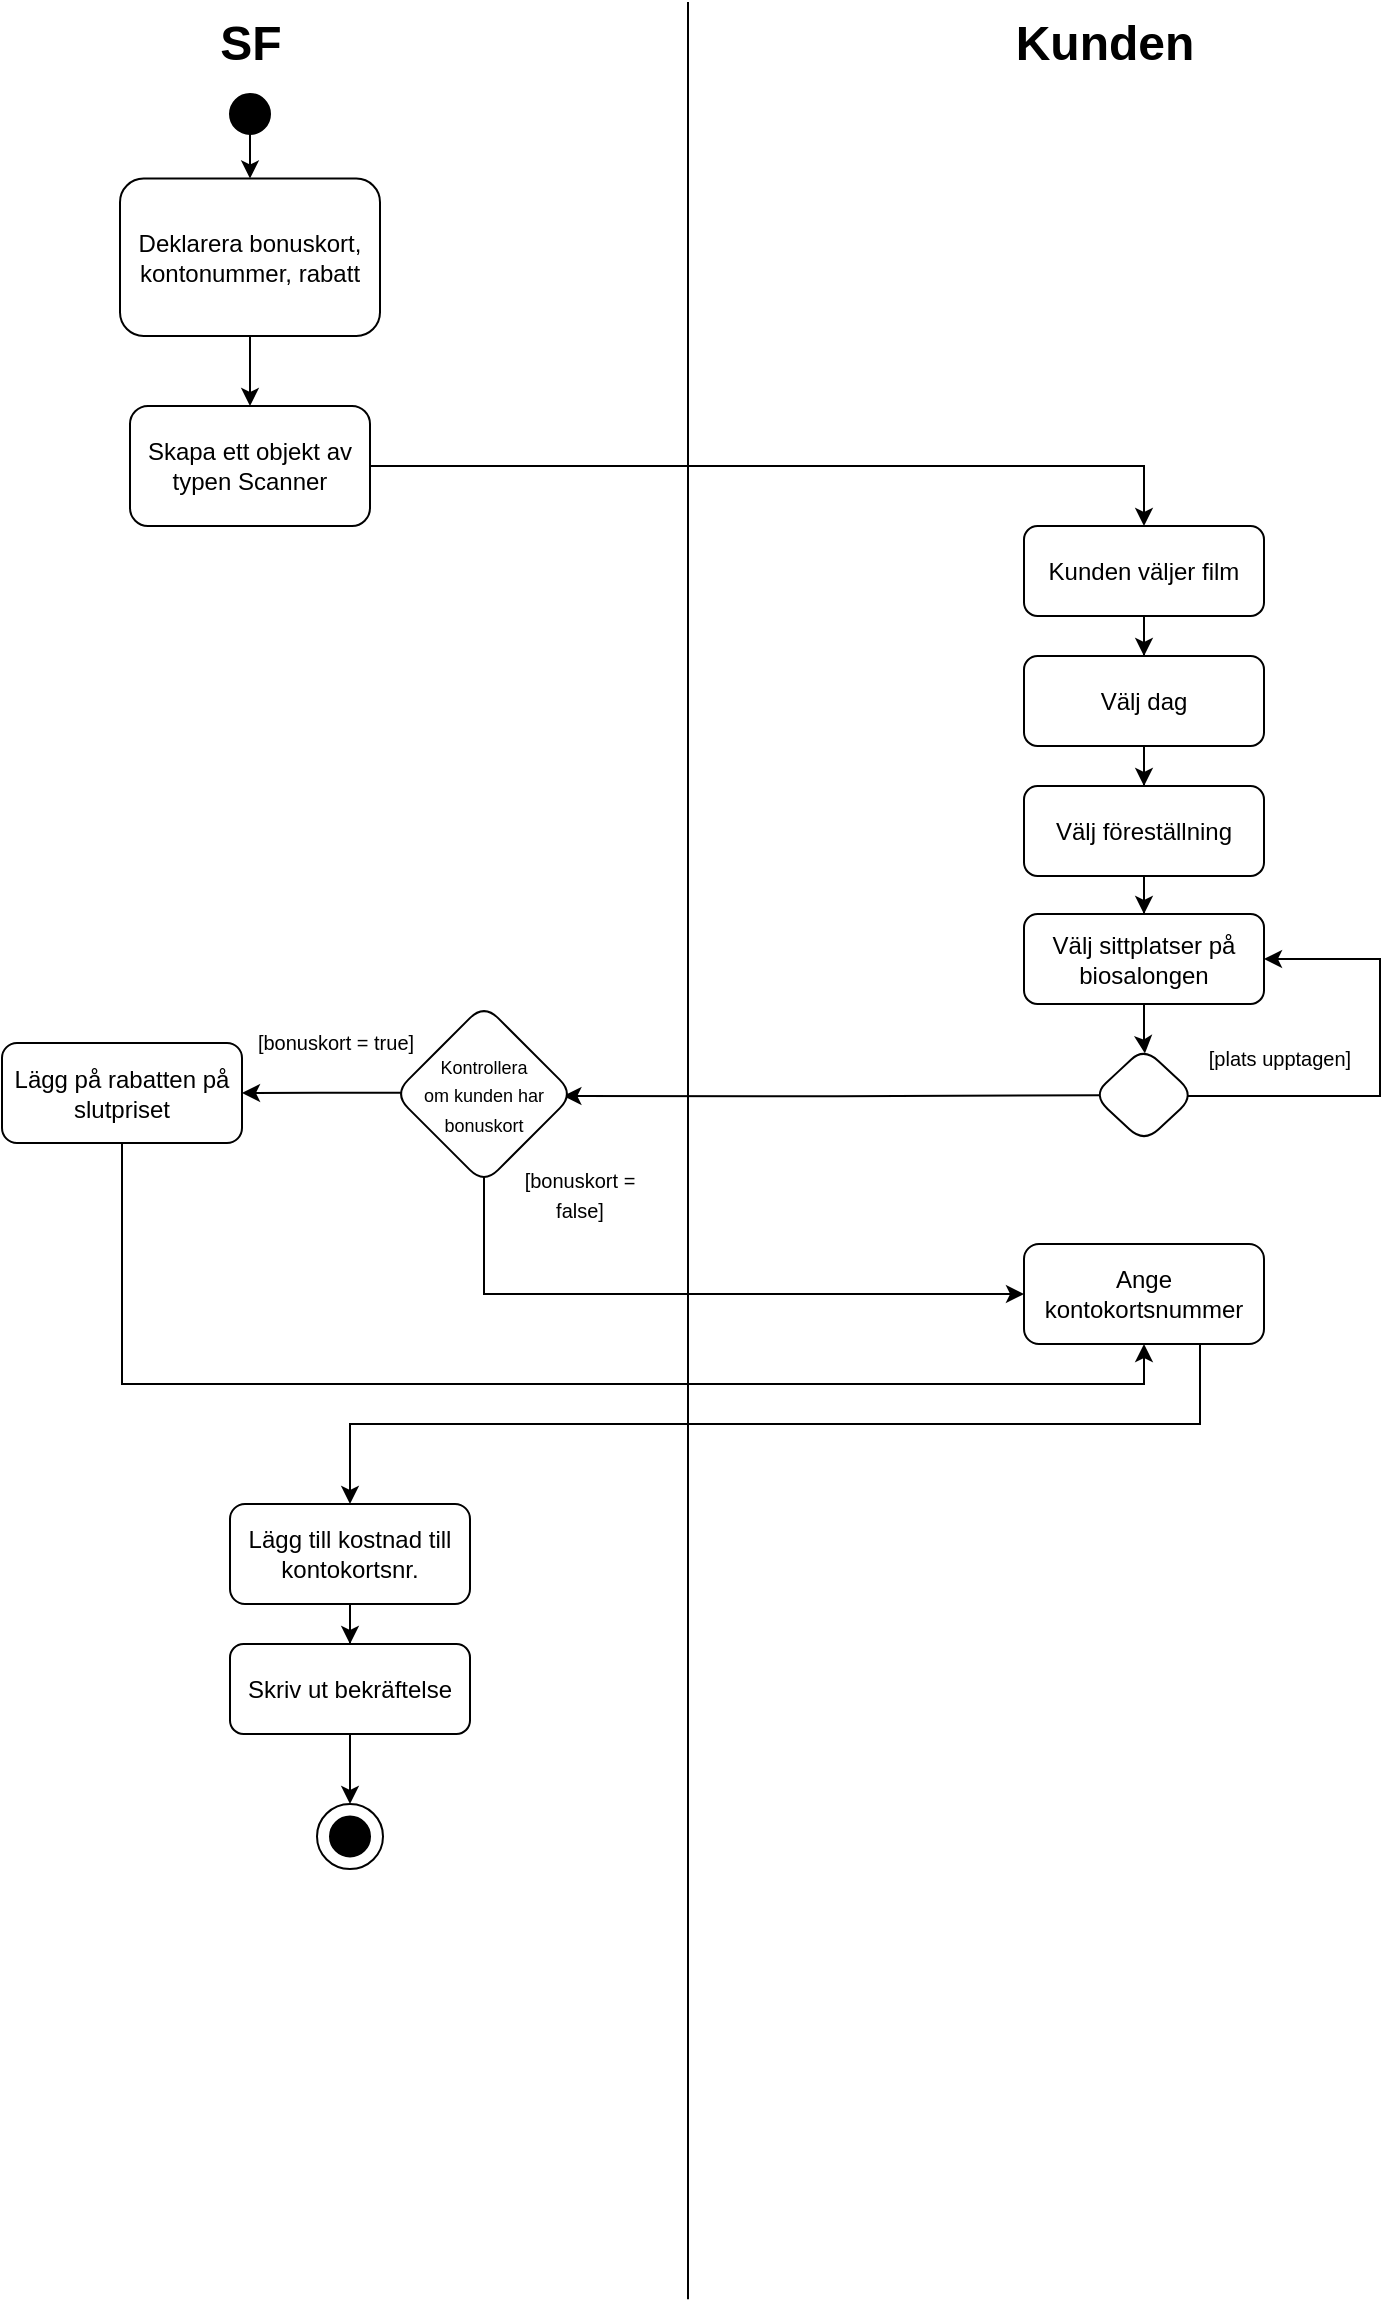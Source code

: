 <mxfile version="24.7.12">
  <diagram name="Sida-1" id="82awPTNViQVr0rAd1bzf">
    <mxGraphModel dx="1706" dy="924" grid="1" gridSize="10" guides="1" tooltips="1" connect="1" arrows="1" fold="1" page="1" pageScale="1" pageWidth="827" pageHeight="1169" math="0" shadow="0">
      <root>
        <mxCell id="0" />
        <mxCell id="1" parent="0" />
        <mxCell id="8NC1WQgO3h0OV6-Bim1F-6" value="" style="edgeStyle=orthogonalEdgeStyle;rounded=0;orthogonalLoop=1;jettySize=auto;html=1;" edge="1" parent="1" source="W77Re-WcuIGh2rQA4MoI-1" target="W77Re-WcuIGh2rQA4MoI-19">
          <mxGeometry relative="1" as="geometry" />
        </mxCell>
        <mxCell id="W77Re-WcuIGh2rQA4MoI-1" value="" style="ellipse;whiteSpace=wrap;html=1;aspect=fixed;fillColor=#000000;" parent="1" vertex="1">
          <mxGeometry x="185" y="65" width="20" height="20" as="geometry" />
        </mxCell>
        <mxCell id="8NC1WQgO3h0OV6-Bim1F-15" style="edgeStyle=orthogonalEdgeStyle;rounded=0;orthogonalLoop=1;jettySize=auto;html=1;" edge="1" parent="1" source="W77Re-WcuIGh2rQA4MoI-2" target="W77Re-WcuIGh2rQA4MoI-5">
          <mxGeometry relative="1" as="geometry" />
        </mxCell>
        <mxCell id="W77Re-WcuIGh2rQA4MoI-2" value="Kunden väljer film" style="rounded=1;whiteSpace=wrap;html=1;fillColor=#FFFFFF;" parent="1" vertex="1">
          <mxGeometry x="582" y="281" width="120" height="45" as="geometry" />
        </mxCell>
        <mxCell id="8NC1WQgO3h0OV6-Bim1F-16" style="edgeStyle=orthogonalEdgeStyle;rounded=0;orthogonalLoop=1;jettySize=auto;html=1;" edge="1" parent="1" source="W77Re-WcuIGh2rQA4MoI-5" target="W77Re-WcuIGh2rQA4MoI-7">
          <mxGeometry relative="1" as="geometry" />
        </mxCell>
        <mxCell id="W77Re-WcuIGh2rQA4MoI-5" value="Välj dag" style="whiteSpace=wrap;html=1;fillColor=#FFFFFF;rounded=1;" parent="1" vertex="1">
          <mxGeometry x="582" y="346" width="120" height="45" as="geometry" />
        </mxCell>
        <mxCell id="W77Re-WcuIGh2rQA4MoI-10" value="" style="edgeStyle=orthogonalEdgeStyle;rounded=0;orthogonalLoop=1;jettySize=auto;html=1;" parent="1" source="W77Re-WcuIGh2rQA4MoI-7" target="W77Re-WcuIGh2rQA4MoI-9" edge="1">
          <mxGeometry relative="1" as="geometry" />
        </mxCell>
        <mxCell id="W77Re-WcuIGh2rQA4MoI-7" value="Välj föreställning" style="whiteSpace=wrap;html=1;fillColor=#FFFFFF;rounded=1;" parent="1" vertex="1">
          <mxGeometry x="582" y="411" width="120" height="45" as="geometry" />
        </mxCell>
        <mxCell id="8NC1WQgO3h0OV6-Bim1F-17" value="" style="edgeStyle=orthogonalEdgeStyle;rounded=0;orthogonalLoop=1;jettySize=auto;html=1;entryX=0.509;entryY=0.062;entryDx=0;entryDy=0;entryPerimeter=0;" edge="1" parent="1" source="W77Re-WcuIGh2rQA4MoI-9" target="W77Re-WcuIGh2rQA4MoI-11">
          <mxGeometry relative="1" as="geometry">
            <Array as="points">
              <mxPoint x="642" y="540" />
              <mxPoint x="642" y="540" />
            </Array>
          </mxGeometry>
        </mxCell>
        <mxCell id="W77Re-WcuIGh2rQA4MoI-9" value="Välj sittplatser på biosalongen" style="whiteSpace=wrap;html=1;fillColor=#FFFFFF;rounded=1;" parent="1" vertex="1">
          <mxGeometry x="582" y="475" width="120" height="45" as="geometry" />
        </mxCell>
        <mxCell id="8NC1WQgO3h0OV6-Bim1F-18" style="edgeStyle=orthogonalEdgeStyle;rounded=0;orthogonalLoop=1;jettySize=auto;html=1;exitX=1;exitY=1;exitDx=0;exitDy=0;entryX=1;entryY=0.5;entryDx=0;entryDy=0;" edge="1" parent="1" source="W77Re-WcuIGh2rQA4MoI-11" target="W77Re-WcuIGh2rQA4MoI-9">
          <mxGeometry relative="1" as="geometry">
            <mxPoint x="760" y="500" as="targetPoint" />
            <Array as="points">
              <mxPoint x="655" y="566" />
              <mxPoint x="760" y="566" />
              <mxPoint x="760" y="498" />
            </Array>
          </mxGeometry>
        </mxCell>
        <mxCell id="8NC1WQgO3h0OV6-Bim1F-20" style="edgeStyle=orthogonalEdgeStyle;rounded=0;orthogonalLoop=1;jettySize=auto;html=1;exitX=0;exitY=0.5;exitDx=0;exitDy=0;entryX=0.941;entryY=0.511;entryDx=0;entryDy=0;entryPerimeter=0;" edge="1" parent="1" target="W77Re-WcuIGh2rQA4MoI-17">
          <mxGeometry relative="1" as="geometry">
            <mxPoint x="620.5" y="565.625" as="sourcePoint" />
            <mxPoint x="384" y="565" as="targetPoint" />
          </mxGeometry>
        </mxCell>
        <mxCell id="W77Re-WcuIGh2rQA4MoI-11" value="" style="rhombus;whiteSpace=wrap;html=1;fillColor=#FFFFFF;rounded=1;" parent="1" vertex="1">
          <mxGeometry x="616.5" y="541.75" width="51" height="47.75" as="geometry" />
        </mxCell>
        <mxCell id="W77Re-WcuIGh2rQA4MoI-14" value="&lt;font style=&quot;font-size: 10px;&quot;&gt;[plats upptagen]&lt;/font&gt;" style="text;html=1;align=center;verticalAlign=middle;whiteSpace=wrap;rounded=0;" parent="1" vertex="1">
          <mxGeometry x="660" y="532.25" width="100" height="30" as="geometry" />
        </mxCell>
        <mxCell id="8NC1WQgO3h0OV6-Bim1F-21" style="edgeStyle=orthogonalEdgeStyle;rounded=0;orthogonalLoop=1;jettySize=auto;html=1;exitX=0.071;exitY=0.493;exitDx=0;exitDy=0;entryX=1;entryY=0.5;entryDx=0;entryDy=0;exitPerimeter=0;" edge="1" parent="1" source="W77Re-WcuIGh2rQA4MoI-17" target="W77Re-WcuIGh2rQA4MoI-23">
          <mxGeometry relative="1" as="geometry">
            <mxPoint x="261" y="564.75" as="sourcePoint" />
            <mxPoint x="201" y="564.25" as="targetPoint" />
          </mxGeometry>
        </mxCell>
        <mxCell id="8NC1WQgO3h0OV6-Bim1F-25" value="" style="edgeStyle=orthogonalEdgeStyle;rounded=0;orthogonalLoop=1;jettySize=auto;html=1;exitX=0.5;exitY=0.889;exitDx=0;exitDy=0;exitPerimeter=0;" edge="1" parent="1" source="W77Re-WcuIGh2rQA4MoI-17" target="W77Re-WcuIGh2rQA4MoI-25">
          <mxGeometry relative="1" as="geometry">
            <Array as="points">
              <mxPoint x="312" y="640" />
              <mxPoint x="312" y="640" />
            </Array>
          </mxGeometry>
        </mxCell>
        <mxCell id="W77Re-WcuIGh2rQA4MoI-17" value="&lt;font style=&quot;font-size: 9px;&quot;&gt;Kontrollera&lt;/font&gt;&lt;div&gt;&lt;font style=&quot;font-size: 9px;&quot;&gt;om kunden har bonuskort&lt;/font&gt;&lt;/div&gt;" style="rhombus;whiteSpace=wrap;html=1;fillColor=#FFFFFF;rounded=1;" parent="1" vertex="1">
          <mxGeometry x="267" y="520" width="90" height="90" as="geometry" />
        </mxCell>
        <mxCell id="8NC1WQgO3h0OV6-Bim1F-9" value="" style="edgeStyle=orthogonalEdgeStyle;rounded=0;orthogonalLoop=1;jettySize=auto;html=1;" edge="1" parent="1" source="W77Re-WcuIGh2rQA4MoI-19" target="W77Re-WcuIGh2rQA4MoI-39">
          <mxGeometry relative="1" as="geometry" />
        </mxCell>
        <mxCell id="W77Re-WcuIGh2rQA4MoI-19" value="Deklarera bonuskort, kontonummer, rabatt" style="rounded=1;whiteSpace=wrap;html=1;" parent="1" vertex="1">
          <mxGeometry x="130" y="107.25" width="130" height="78.75" as="geometry" />
        </mxCell>
        <mxCell id="8NC1WQgO3h0OV6-Bim1F-29" style="edgeStyle=orthogonalEdgeStyle;rounded=0;orthogonalLoop=1;jettySize=auto;html=1;exitX=0.5;exitY=1;exitDx=0;exitDy=0;entryX=0.5;entryY=1;entryDx=0;entryDy=0;" edge="1" parent="1" source="W77Re-WcuIGh2rQA4MoI-23" target="W77Re-WcuIGh2rQA4MoI-25">
          <mxGeometry relative="1" as="geometry" />
        </mxCell>
        <mxCell id="W77Re-WcuIGh2rQA4MoI-23" value="Lägg på rabatten på slutpriset" style="whiteSpace=wrap;html=1;fillColor=#FFFFFF;rounded=1;" parent="1" vertex="1">
          <mxGeometry x="71" y="539.5" width="120" height="50" as="geometry" />
        </mxCell>
        <mxCell id="8NC1WQgO3h0OV6-Bim1F-26" style="edgeStyle=orthogonalEdgeStyle;rounded=0;orthogonalLoop=1;jettySize=auto;html=1;exitX=0.5;exitY=1;exitDx=0;exitDy=0;entryX=0.5;entryY=0;entryDx=0;entryDy=0;" edge="1" parent="1" source="W77Re-WcuIGh2rQA4MoI-25" target="W77Re-WcuIGh2rQA4MoI-27">
          <mxGeometry relative="1" as="geometry">
            <Array as="points">
              <mxPoint x="670" y="690" />
              <mxPoint x="670" y="730" />
              <mxPoint x="245" y="730" />
            </Array>
          </mxGeometry>
        </mxCell>
        <mxCell id="W77Re-WcuIGh2rQA4MoI-25" value="Ange kontokortsnummer" style="whiteSpace=wrap;html=1;fillColor=#FFFFFF;rounded=1;" parent="1" vertex="1">
          <mxGeometry x="582" y="640" width="120" height="50" as="geometry" />
        </mxCell>
        <mxCell id="W77Re-WcuIGh2rQA4MoI-30" value="" style="edgeStyle=orthogonalEdgeStyle;rounded=0;orthogonalLoop=1;jettySize=auto;html=1;" parent="1" source="W77Re-WcuIGh2rQA4MoI-27" target="W77Re-WcuIGh2rQA4MoI-29" edge="1">
          <mxGeometry relative="1" as="geometry" />
        </mxCell>
        <mxCell id="W77Re-WcuIGh2rQA4MoI-27" value="Lägg till kostnad till kontokortsnr." style="whiteSpace=wrap;html=1;fillColor=#FFFFFF;rounded=1;" parent="1" vertex="1">
          <mxGeometry x="185" y="770" width="120" height="50" as="geometry" />
        </mxCell>
        <mxCell id="W77Re-WcuIGh2rQA4MoI-35" value="" style="edgeStyle=orthogonalEdgeStyle;rounded=0;orthogonalLoop=1;jettySize=auto;html=1;" parent="1" source="W77Re-WcuIGh2rQA4MoI-29" target="W77Re-WcuIGh2rQA4MoI-34" edge="1">
          <mxGeometry relative="1" as="geometry" />
        </mxCell>
        <mxCell id="W77Re-WcuIGh2rQA4MoI-29" value="Skriv ut bekräftelse" style="whiteSpace=wrap;html=1;fillColor=#FFFFFF;rounded=1;" parent="1" vertex="1">
          <mxGeometry x="185" y="840" width="120" height="45" as="geometry" />
        </mxCell>
        <mxCell id="W77Re-WcuIGh2rQA4MoI-32" value="&lt;font style=&quot;font-size: 10px;&quot;&gt;[bonuskort = true]&lt;/font&gt;" style="text;html=1;align=center;verticalAlign=middle;whiteSpace=wrap;rounded=0;" parent="1" vertex="1">
          <mxGeometry x="183" y="523.75" width="110" height="30" as="geometry" />
        </mxCell>
        <mxCell id="W77Re-WcuIGh2rQA4MoI-33" value="&lt;font style=&quot;font-size: 10px;&quot;&gt;[bonuskort = false]&lt;/font&gt;" style="text;html=1;align=center;verticalAlign=middle;whiteSpace=wrap;rounded=0;" parent="1" vertex="1">
          <mxGeometry x="325" y="600" width="70" height="30" as="geometry" />
        </mxCell>
        <mxCell id="W77Re-WcuIGh2rQA4MoI-34" value="" style="ellipse;whiteSpace=wrap;html=1;fillColor=#FFFFFF;rounded=1;" parent="1" vertex="1">
          <mxGeometry x="228.5" y="920" width="33" height="32.5" as="geometry" />
        </mxCell>
        <mxCell id="W77Re-WcuIGh2rQA4MoI-38" value="" style="ellipse;whiteSpace=wrap;html=1;aspect=fixed;fillColor=#000000;" parent="1" vertex="1">
          <mxGeometry x="235" y="926.25" width="20" height="20" as="geometry" />
        </mxCell>
        <mxCell id="8NC1WQgO3h0OV6-Bim1F-10" style="edgeStyle=orthogonalEdgeStyle;rounded=0;orthogonalLoop=1;jettySize=auto;html=1;exitX=0.5;exitY=1;exitDx=0;exitDy=0;entryX=0.5;entryY=0;entryDx=0;entryDy=0;" edge="1" parent="1" source="W77Re-WcuIGh2rQA4MoI-39" target="W77Re-WcuIGh2rQA4MoI-2">
          <mxGeometry relative="1" as="geometry">
            <Array as="points">
              <mxPoint x="195" y="251" />
              <mxPoint x="642" y="251" />
            </Array>
          </mxGeometry>
        </mxCell>
        <mxCell id="W77Re-WcuIGh2rQA4MoI-39" value="Skapa ett objekt av typen Scanner" style="whiteSpace=wrap;html=1;rounded=1;" parent="1" vertex="1">
          <mxGeometry x="135" y="220.995" width="120" height="60" as="geometry" />
        </mxCell>
        <mxCell id="8NC1WQgO3h0OV6-Bim1F-1" value="" style="endArrow=none;html=1;rounded=0;" edge="1" parent="1">
          <mxGeometry width="50" height="50" relative="1" as="geometry">
            <mxPoint x="414" y="1167.571" as="sourcePoint" />
            <mxPoint x="414" y="19" as="targetPoint" />
          </mxGeometry>
        </mxCell>
        <mxCell id="8NC1WQgO3h0OV6-Bim1F-2" value="&lt;font style=&quot;font-size: 24px;&quot;&gt;SF&lt;/font&gt;" style="text;html=1;align=center;verticalAlign=middle;resizable=0;points=[];autosize=1;strokeColor=none;fillColor=none;fontStyle=1" vertex="1" parent="1">
          <mxGeometry x="170" y="20" width="50" height="40" as="geometry" />
        </mxCell>
        <mxCell id="8NC1WQgO3h0OV6-Bim1F-3" value="&lt;font style=&quot;font-size: 24px;&quot;&gt;&lt;b&gt;Kunden&lt;/b&gt;&lt;/font&gt;" style="text;html=1;align=center;verticalAlign=middle;resizable=0;points=[];autosize=1;strokeColor=none;fillColor=none;" vertex="1" parent="1">
          <mxGeometry x="567" y="20" width="110" height="40" as="geometry" />
        </mxCell>
      </root>
    </mxGraphModel>
  </diagram>
</mxfile>

